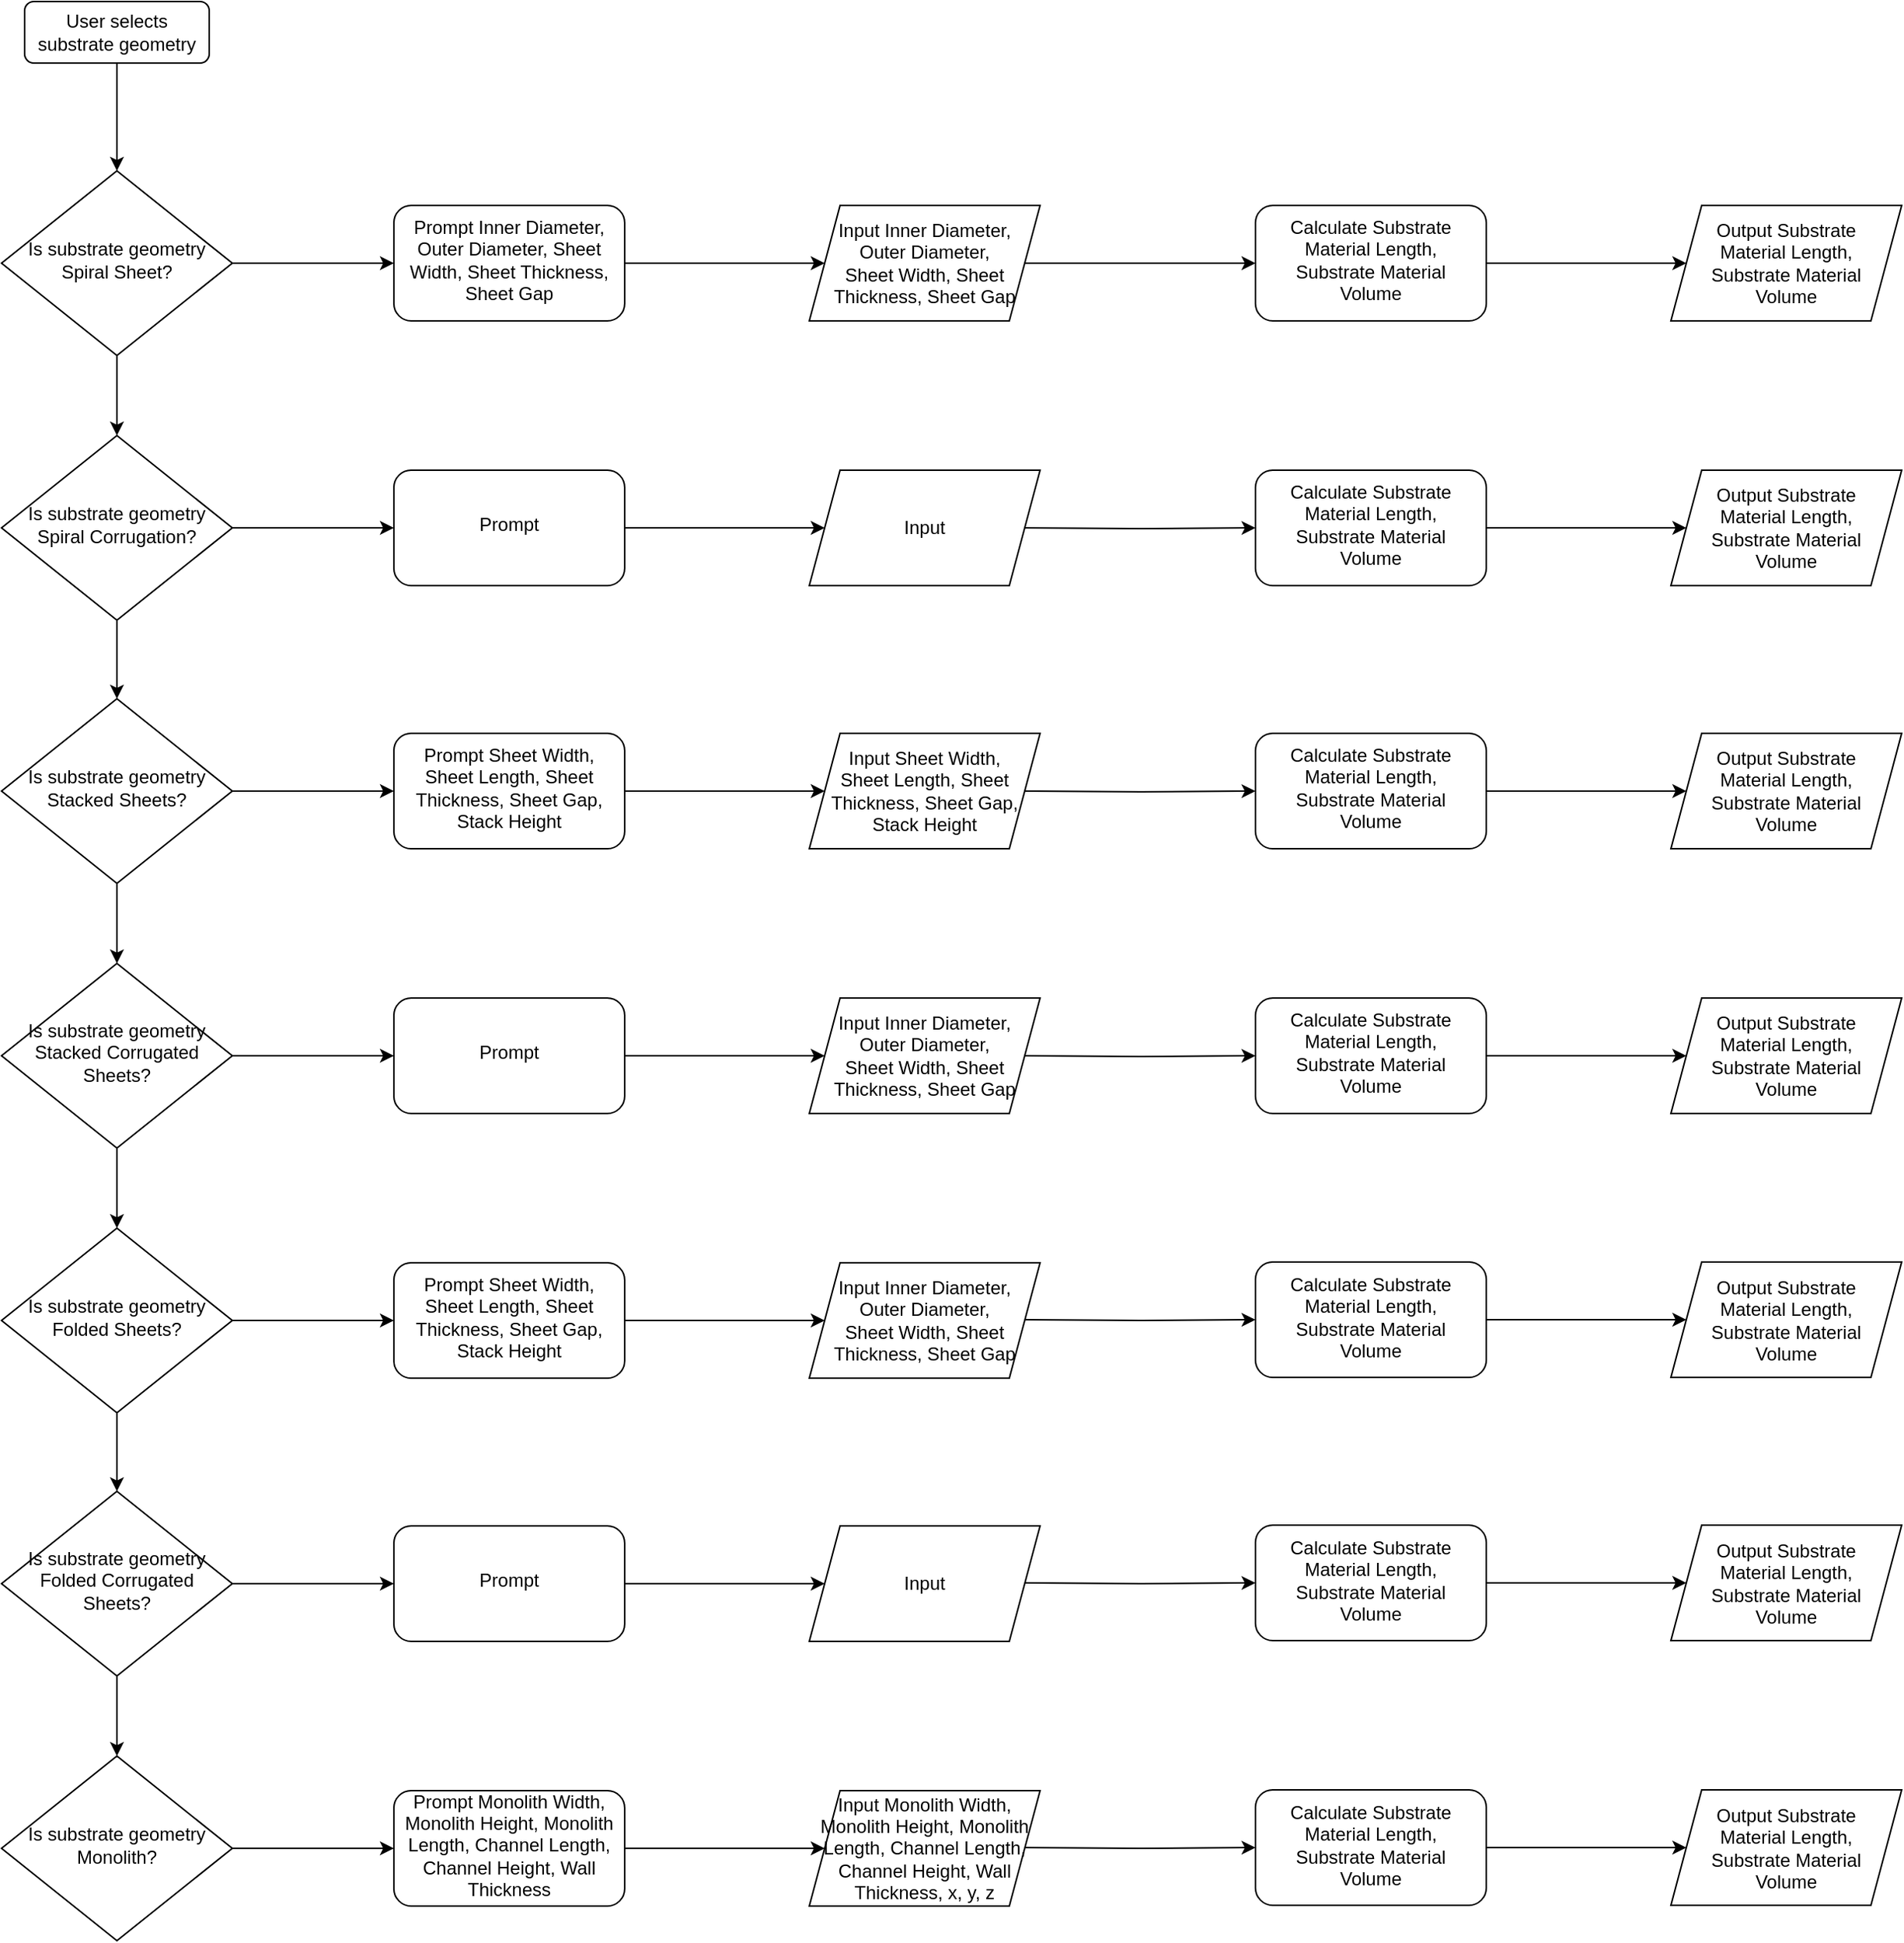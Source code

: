 <mxfile version="21.3.7" type="device">
  <diagram id="C5RBs43oDa-KdzZeNtuy" name="Page-1">
    <mxGraphModel dx="1793" dy="1055" grid="1" gridSize="10" guides="1" tooltips="1" connect="1" arrows="1" fold="1" page="1" pageScale="1" pageWidth="827" pageHeight="1169" math="0" shadow="0">
      <root>
        <mxCell id="WIyWlLk6GJQsqaUBKTNV-0" />
        <mxCell id="WIyWlLk6GJQsqaUBKTNV-1" parent="WIyWlLk6GJQsqaUBKTNV-0" />
        <mxCell id="xzGoxM18uxfmaPfpnqzQ-23" style="edgeStyle=orthogonalEdgeStyle;rounded=0;orthogonalLoop=1;jettySize=auto;html=1;exitX=0.5;exitY=1;exitDx=0;exitDy=0;entryX=0.5;entryY=0;entryDx=0;entryDy=0;" edge="1" parent="WIyWlLk6GJQsqaUBKTNV-1" source="WIyWlLk6GJQsqaUBKTNV-3" target="WIyWlLk6GJQsqaUBKTNV-6">
          <mxGeometry relative="1" as="geometry" />
        </mxCell>
        <mxCell id="WIyWlLk6GJQsqaUBKTNV-3" value="User selects substrate geometry" style="rounded=1;whiteSpace=wrap;html=1;fontSize=12;glass=0;strokeWidth=1;shadow=0;" parent="WIyWlLk6GJQsqaUBKTNV-1" vertex="1">
          <mxGeometry x="160" y="60" width="120" height="40" as="geometry" />
        </mxCell>
        <mxCell id="xzGoxM18uxfmaPfpnqzQ-22" style="edgeStyle=orthogonalEdgeStyle;rounded=0;orthogonalLoop=1;jettySize=auto;html=1;exitX=0.5;exitY=1;exitDx=0;exitDy=0;entryX=0.5;entryY=0;entryDx=0;entryDy=0;" edge="1" parent="WIyWlLk6GJQsqaUBKTNV-1" source="WIyWlLk6GJQsqaUBKTNV-6" target="WIyWlLk6GJQsqaUBKTNV-10">
          <mxGeometry relative="1" as="geometry" />
        </mxCell>
        <mxCell id="xzGoxM18uxfmaPfpnqzQ-28" value="" style="edgeStyle=orthogonalEdgeStyle;rounded=0;orthogonalLoop=1;jettySize=auto;html=1;" edge="1" parent="WIyWlLk6GJQsqaUBKTNV-1" source="WIyWlLk6GJQsqaUBKTNV-6" target="xzGoxM18uxfmaPfpnqzQ-27">
          <mxGeometry relative="1" as="geometry" />
        </mxCell>
        <mxCell id="WIyWlLk6GJQsqaUBKTNV-6" value="Is substrate geometry &lt;br&gt;Spiral Sheet?" style="rhombus;whiteSpace=wrap;html=1;shadow=0;fontFamily=Helvetica;fontSize=12;align=center;strokeWidth=1;spacing=6;spacingTop=-4;aspect=fixed;" parent="WIyWlLk6GJQsqaUBKTNV-1" vertex="1">
          <mxGeometry x="145" y="170" width="150" height="120" as="geometry" />
        </mxCell>
        <mxCell id="xzGoxM18uxfmaPfpnqzQ-24" style="edgeStyle=orthogonalEdgeStyle;rounded=0;orthogonalLoop=1;jettySize=auto;html=1;exitX=0.5;exitY=1;exitDx=0;exitDy=0;entryX=0.5;entryY=0;entryDx=0;entryDy=0;" edge="1" parent="WIyWlLk6GJQsqaUBKTNV-1" source="WIyWlLk6GJQsqaUBKTNV-10" target="xzGoxM18uxfmaPfpnqzQ-3">
          <mxGeometry relative="1" as="geometry" />
        </mxCell>
        <mxCell id="xzGoxM18uxfmaPfpnqzQ-91" style="edgeStyle=orthogonalEdgeStyle;rounded=0;orthogonalLoop=1;jettySize=auto;html=1;exitX=1;exitY=0.5;exitDx=0;exitDy=0;entryX=0;entryY=0.5;entryDx=0;entryDy=0;" edge="1" parent="WIyWlLk6GJQsqaUBKTNV-1" source="WIyWlLk6GJQsqaUBKTNV-10" target="xzGoxM18uxfmaPfpnqzQ-40">
          <mxGeometry relative="1" as="geometry" />
        </mxCell>
        <mxCell id="WIyWlLk6GJQsqaUBKTNV-10" value="Is substrate geometry&lt;br&gt;Spiral Corrugation?" style="rhombus;whiteSpace=wrap;html=1;shadow=0;fontFamily=Helvetica;fontSize=12;align=center;strokeWidth=1;spacing=6;spacingTop=-4;aspect=fixed;" parent="WIyWlLk6GJQsqaUBKTNV-1" vertex="1">
          <mxGeometry x="145" y="342" width="150" height="120" as="geometry" />
        </mxCell>
        <mxCell id="xzGoxM18uxfmaPfpnqzQ-21" style="edgeStyle=orthogonalEdgeStyle;rounded=0;orthogonalLoop=1;jettySize=auto;html=1;exitX=0.5;exitY=1;exitDx=0;exitDy=0;entryX=0.5;entryY=0;entryDx=0;entryDy=0;" edge="1" parent="WIyWlLk6GJQsqaUBKTNV-1" source="xzGoxM18uxfmaPfpnqzQ-3" target="xzGoxM18uxfmaPfpnqzQ-6">
          <mxGeometry relative="1" as="geometry" />
        </mxCell>
        <mxCell id="xzGoxM18uxfmaPfpnqzQ-92" style="edgeStyle=orthogonalEdgeStyle;rounded=0;orthogonalLoop=1;jettySize=auto;html=1;exitX=1;exitY=0.5;exitDx=0;exitDy=0;entryX=0;entryY=0.5;entryDx=0;entryDy=0;" edge="1" parent="WIyWlLk6GJQsqaUBKTNV-1" source="xzGoxM18uxfmaPfpnqzQ-3" target="xzGoxM18uxfmaPfpnqzQ-44">
          <mxGeometry relative="1" as="geometry" />
        </mxCell>
        <mxCell id="xzGoxM18uxfmaPfpnqzQ-3" value="Is substrate geometry&lt;br&gt;Stacked Sheets?" style="rhombus;whiteSpace=wrap;html=1;shadow=0;fontFamily=Helvetica;fontSize=12;align=center;strokeWidth=1;spacing=6;spacingTop=-4;aspect=fixed;" vertex="1" parent="WIyWlLk6GJQsqaUBKTNV-1">
          <mxGeometry x="145" y="513" width="150" height="120" as="geometry" />
        </mxCell>
        <mxCell id="xzGoxM18uxfmaPfpnqzQ-20" style="edgeStyle=orthogonalEdgeStyle;rounded=0;orthogonalLoop=1;jettySize=auto;html=1;exitX=0.5;exitY=1;exitDx=0;exitDy=0;entryX=0.5;entryY=0;entryDx=0;entryDy=0;" edge="1" parent="WIyWlLk6GJQsqaUBKTNV-1" source="xzGoxM18uxfmaPfpnqzQ-6" target="xzGoxM18uxfmaPfpnqzQ-10">
          <mxGeometry relative="1" as="geometry" />
        </mxCell>
        <mxCell id="xzGoxM18uxfmaPfpnqzQ-93" style="edgeStyle=orthogonalEdgeStyle;rounded=0;orthogonalLoop=1;jettySize=auto;html=1;exitX=1;exitY=0.5;exitDx=0;exitDy=0;entryX=0;entryY=0.5;entryDx=0;entryDy=0;" edge="1" parent="WIyWlLk6GJQsqaUBKTNV-1" source="xzGoxM18uxfmaPfpnqzQ-6" target="xzGoxM18uxfmaPfpnqzQ-48">
          <mxGeometry relative="1" as="geometry" />
        </mxCell>
        <mxCell id="xzGoxM18uxfmaPfpnqzQ-6" value="Is substrate geometry&lt;br&gt;Stacked Corrugated Sheets?" style="rhombus;whiteSpace=wrap;html=1;shadow=0;fontFamily=Helvetica;fontSize=12;align=center;strokeWidth=1;spacing=6;spacingTop=-4;aspect=fixed;" vertex="1" parent="WIyWlLk6GJQsqaUBKTNV-1">
          <mxGeometry x="145" y="685" width="150" height="120" as="geometry" />
        </mxCell>
        <mxCell id="xzGoxM18uxfmaPfpnqzQ-25" style="edgeStyle=orthogonalEdgeStyle;rounded=0;orthogonalLoop=1;jettySize=auto;html=1;exitX=0.5;exitY=1;exitDx=0;exitDy=0;entryX=0.5;entryY=0;entryDx=0;entryDy=0;" edge="1" parent="WIyWlLk6GJQsqaUBKTNV-1" source="xzGoxM18uxfmaPfpnqzQ-10" target="xzGoxM18uxfmaPfpnqzQ-15">
          <mxGeometry relative="1" as="geometry" />
        </mxCell>
        <mxCell id="xzGoxM18uxfmaPfpnqzQ-53" style="edgeStyle=orthogonalEdgeStyle;rounded=0;orthogonalLoop=1;jettySize=auto;html=1;exitX=1;exitY=0.5;exitDx=0;exitDy=0;entryX=0;entryY=0.5;entryDx=0;entryDy=0;" edge="1" parent="WIyWlLk6GJQsqaUBKTNV-1" source="xzGoxM18uxfmaPfpnqzQ-10" target="xzGoxM18uxfmaPfpnqzQ-51">
          <mxGeometry relative="1" as="geometry" />
        </mxCell>
        <mxCell id="xzGoxM18uxfmaPfpnqzQ-10" value="Is substrate geometry Folded Sheets?" style="rhombus;whiteSpace=wrap;html=1;shadow=0;fontFamily=Helvetica;fontSize=12;align=center;strokeWidth=1;spacing=6;spacingTop=-4;aspect=fixed;" vertex="1" parent="WIyWlLk6GJQsqaUBKTNV-1">
          <mxGeometry x="145" y="857" width="150" height="120" as="geometry" />
        </mxCell>
        <mxCell id="xzGoxM18uxfmaPfpnqzQ-26" style="edgeStyle=orthogonalEdgeStyle;rounded=0;orthogonalLoop=1;jettySize=auto;html=1;exitX=0.5;exitY=1;exitDx=0;exitDy=0;entryX=0.5;entryY=0;entryDx=0;entryDy=0;" edge="1" parent="WIyWlLk6GJQsqaUBKTNV-1" source="xzGoxM18uxfmaPfpnqzQ-15" target="xzGoxM18uxfmaPfpnqzQ-18">
          <mxGeometry relative="1" as="geometry" />
        </mxCell>
        <mxCell id="xzGoxM18uxfmaPfpnqzQ-57" style="edgeStyle=orthogonalEdgeStyle;rounded=0;orthogonalLoop=1;jettySize=auto;html=1;exitX=1;exitY=0.5;exitDx=0;exitDy=0;entryX=0;entryY=0.5;entryDx=0;entryDy=0;" edge="1" parent="WIyWlLk6GJQsqaUBKTNV-1" source="xzGoxM18uxfmaPfpnqzQ-15" target="xzGoxM18uxfmaPfpnqzQ-55">
          <mxGeometry relative="1" as="geometry" />
        </mxCell>
        <mxCell id="xzGoxM18uxfmaPfpnqzQ-15" value="Is substrate geometry Folded Corrugated Sheets?" style="rhombus;whiteSpace=wrap;html=1;shadow=0;fontFamily=Helvetica;fontSize=12;align=center;strokeWidth=1;spacing=6;spacingTop=-4;resizeHeight=1;aspect=fixed;" vertex="1" parent="WIyWlLk6GJQsqaUBKTNV-1">
          <mxGeometry x="145" y="1028" width="150" height="120" as="geometry" />
        </mxCell>
        <mxCell id="xzGoxM18uxfmaPfpnqzQ-61" style="edgeStyle=orthogonalEdgeStyle;rounded=0;orthogonalLoop=1;jettySize=auto;html=1;exitX=1;exitY=0.5;exitDx=0;exitDy=0;entryX=0;entryY=0.5;entryDx=0;entryDy=0;" edge="1" parent="WIyWlLk6GJQsqaUBKTNV-1" source="xzGoxM18uxfmaPfpnqzQ-18" target="xzGoxM18uxfmaPfpnqzQ-59">
          <mxGeometry relative="1" as="geometry" />
        </mxCell>
        <mxCell id="xzGoxM18uxfmaPfpnqzQ-18" value="Is substrate geometry Monolith?" style="rhombus;whiteSpace=wrap;html=1;shadow=0;fontFamily=Helvetica;fontSize=12;align=center;strokeWidth=1;spacing=6;spacingTop=-4;resizeHeight=1;aspect=fixed;" vertex="1" parent="WIyWlLk6GJQsqaUBKTNV-1">
          <mxGeometry x="145" y="1200" width="150" height="120" as="geometry" />
        </mxCell>
        <mxCell id="xzGoxM18uxfmaPfpnqzQ-35" style="edgeStyle=orthogonalEdgeStyle;rounded=0;orthogonalLoop=1;jettySize=auto;html=1;exitX=1;exitY=0.5;exitDx=0;exitDy=0;entryX=0;entryY=0.5;entryDx=0;entryDy=0;" edge="1" parent="WIyWlLk6GJQsqaUBKTNV-1" source="xzGoxM18uxfmaPfpnqzQ-27" target="xzGoxM18uxfmaPfpnqzQ-36">
          <mxGeometry relative="1" as="geometry">
            <mxPoint x="677" y="230" as="targetPoint" />
          </mxGeometry>
        </mxCell>
        <mxCell id="xzGoxM18uxfmaPfpnqzQ-27" value="Prompt Inner Diameter, Outer Diameter, Sheet Width, Sheet Thickness, Sheet Gap" style="rounded=1;whiteSpace=wrap;html=1;shadow=0;strokeWidth=1;spacing=6;spacingTop=-4;aspect=fixed;" vertex="1" parent="WIyWlLk6GJQsqaUBKTNV-1">
          <mxGeometry x="400" y="192.5" width="150" height="75" as="geometry" />
        </mxCell>
        <mxCell id="xzGoxM18uxfmaPfpnqzQ-66" style="edgeStyle=orthogonalEdgeStyle;rounded=0;orthogonalLoop=1;jettySize=auto;html=1;exitX=1;exitY=0.5;exitDx=0;exitDy=0;entryX=0;entryY=0.5;entryDx=0;entryDy=0;" edge="1" parent="WIyWlLk6GJQsqaUBKTNV-1" source="xzGoxM18uxfmaPfpnqzQ-36" target="xzGoxM18uxfmaPfpnqzQ-64">
          <mxGeometry relative="1" as="geometry" />
        </mxCell>
        <mxCell id="xzGoxM18uxfmaPfpnqzQ-36" value="Input Inner Diameter, &lt;br&gt;Outer Diameter, &lt;br&gt;Sheet Width, Sheet Thickness, Sheet Gap" style="shape=parallelogram;perimeter=parallelogramPerimeter;whiteSpace=wrap;html=1;fixedSize=1;aspect=fixed;" vertex="1" parent="WIyWlLk6GJQsqaUBKTNV-1">
          <mxGeometry x="670" y="192.5" width="150" height="75" as="geometry" />
        </mxCell>
        <mxCell id="xzGoxM18uxfmaPfpnqzQ-94" style="edgeStyle=orthogonalEdgeStyle;rounded=0;orthogonalLoop=1;jettySize=auto;html=1;entryX=0;entryY=0.5;entryDx=0;entryDy=0;" edge="1" parent="WIyWlLk6GJQsqaUBKTNV-1" source="xzGoxM18uxfmaPfpnqzQ-40" target="xzGoxM18uxfmaPfpnqzQ-41">
          <mxGeometry relative="1" as="geometry" />
        </mxCell>
        <mxCell id="xzGoxM18uxfmaPfpnqzQ-40" value="Prompt" style="rounded=1;whiteSpace=wrap;html=1;shadow=0;strokeWidth=1;spacing=6;spacingTop=-4;aspect=fixed;" vertex="1" parent="WIyWlLk6GJQsqaUBKTNV-1">
          <mxGeometry x="400" y="364.5" width="150" height="75" as="geometry" />
        </mxCell>
        <mxCell id="xzGoxM18uxfmaPfpnqzQ-41" value="Input" style="shape=parallelogram;perimeter=parallelogramPerimeter;whiteSpace=wrap;html=1;fixedSize=1;aspect=fixed;" vertex="1" parent="WIyWlLk6GJQsqaUBKTNV-1">
          <mxGeometry x="670" y="364.5" width="150" height="75" as="geometry" />
        </mxCell>
        <mxCell id="xzGoxM18uxfmaPfpnqzQ-43" style="edgeStyle=orthogonalEdgeStyle;rounded=0;orthogonalLoop=1;jettySize=auto;html=1;exitX=1;exitY=0.5;exitDx=0;exitDy=0;entryX=0;entryY=0.5;entryDx=0;entryDy=0;" edge="1" parent="WIyWlLk6GJQsqaUBKTNV-1" source="xzGoxM18uxfmaPfpnqzQ-44" target="xzGoxM18uxfmaPfpnqzQ-45">
          <mxGeometry relative="1" as="geometry">
            <mxPoint x="677" y="577.5" as="targetPoint" />
          </mxGeometry>
        </mxCell>
        <mxCell id="xzGoxM18uxfmaPfpnqzQ-44" value="Prompt Sheet Width, Sheet Length, Sheet Thickness, Sheet Gap, Stack Height" style="rounded=1;whiteSpace=wrap;html=1;shadow=0;strokeWidth=1;spacing=6;spacingTop=-4;aspect=fixed;" vertex="1" parent="WIyWlLk6GJQsqaUBKTNV-1">
          <mxGeometry x="400" y="535.5" width="150" height="75" as="geometry" />
        </mxCell>
        <mxCell id="xzGoxM18uxfmaPfpnqzQ-45" value="Input Sheet Width, &lt;br&gt;Sheet Length, Sheet Thickness, Sheet Gap, Stack Height" style="shape=parallelogram;perimeter=parallelogramPerimeter;whiteSpace=wrap;html=1;fixedSize=1;aspect=fixed;" vertex="1" parent="WIyWlLk6GJQsqaUBKTNV-1">
          <mxGeometry x="670" y="535.5" width="150" height="75" as="geometry" />
        </mxCell>
        <mxCell id="xzGoxM18uxfmaPfpnqzQ-47" style="edgeStyle=orthogonalEdgeStyle;rounded=0;orthogonalLoop=1;jettySize=auto;html=1;exitX=1;exitY=0.5;exitDx=0;exitDy=0;entryX=0;entryY=0.5;entryDx=0;entryDy=0;" edge="1" parent="WIyWlLk6GJQsqaUBKTNV-1" source="xzGoxM18uxfmaPfpnqzQ-48" target="xzGoxM18uxfmaPfpnqzQ-49">
          <mxGeometry relative="1" as="geometry">
            <mxPoint x="677" y="749.5" as="targetPoint" />
          </mxGeometry>
        </mxCell>
        <mxCell id="xzGoxM18uxfmaPfpnqzQ-48" value="Prompt" style="rounded=1;whiteSpace=wrap;html=1;shadow=0;strokeWidth=1;spacing=6;spacingTop=-4;aspect=fixed;" vertex="1" parent="WIyWlLk6GJQsqaUBKTNV-1">
          <mxGeometry x="400" y="707.5" width="150" height="75" as="geometry" />
        </mxCell>
        <mxCell id="xzGoxM18uxfmaPfpnqzQ-49" value="Input Inner Diameter, &lt;br&gt;Outer Diameter, &lt;br&gt;Sheet Width, Sheet Thickness, Sheet Gap" style="shape=parallelogram;perimeter=parallelogramPerimeter;whiteSpace=wrap;html=1;fixedSize=1;aspect=fixed;" vertex="1" parent="WIyWlLk6GJQsqaUBKTNV-1">
          <mxGeometry x="670" y="707.5" width="150" height="75" as="geometry" />
        </mxCell>
        <mxCell id="xzGoxM18uxfmaPfpnqzQ-50" style="edgeStyle=orthogonalEdgeStyle;rounded=0;orthogonalLoop=1;jettySize=auto;html=1;exitX=1;exitY=0.5;exitDx=0;exitDy=0;entryX=0;entryY=0.5;entryDx=0;entryDy=0;" edge="1" parent="WIyWlLk6GJQsqaUBKTNV-1" source="xzGoxM18uxfmaPfpnqzQ-51" target="xzGoxM18uxfmaPfpnqzQ-52">
          <mxGeometry relative="1" as="geometry">
            <mxPoint x="677" y="921.5" as="targetPoint" />
          </mxGeometry>
        </mxCell>
        <mxCell id="xzGoxM18uxfmaPfpnqzQ-51" value="Prompt Sheet Width, Sheet Length, Sheet Thickness, Sheet Gap, Stack Height" style="rounded=1;whiteSpace=wrap;html=1;shadow=0;strokeWidth=1;spacing=6;spacingTop=-4;aspect=fixed;" vertex="1" parent="WIyWlLk6GJQsqaUBKTNV-1">
          <mxGeometry x="400" y="879.5" width="150" height="75" as="geometry" />
        </mxCell>
        <mxCell id="xzGoxM18uxfmaPfpnqzQ-52" value="Input Inner Diameter, &lt;br&gt;Outer Diameter, &lt;br&gt;Sheet Width, Sheet Thickness, Sheet Gap" style="shape=parallelogram;perimeter=parallelogramPerimeter;whiteSpace=wrap;html=1;fixedSize=1;aspect=fixed;" vertex="1" parent="WIyWlLk6GJQsqaUBKTNV-1">
          <mxGeometry x="670" y="879.5" width="150" height="75" as="geometry" />
        </mxCell>
        <mxCell id="xzGoxM18uxfmaPfpnqzQ-54" style="edgeStyle=orthogonalEdgeStyle;rounded=0;orthogonalLoop=1;jettySize=auto;html=1;exitX=1;exitY=0.5;exitDx=0;exitDy=0;entryX=0;entryY=0.5;entryDx=0;entryDy=0;" edge="1" parent="WIyWlLk6GJQsqaUBKTNV-1" source="xzGoxM18uxfmaPfpnqzQ-55" target="xzGoxM18uxfmaPfpnqzQ-56">
          <mxGeometry relative="1" as="geometry">
            <mxPoint x="677" y="1092.5" as="targetPoint" />
          </mxGeometry>
        </mxCell>
        <mxCell id="xzGoxM18uxfmaPfpnqzQ-55" value="Prompt" style="rounded=1;whiteSpace=wrap;html=1;shadow=0;strokeWidth=1;spacing=6;spacingTop=-4;aspect=fixed;" vertex="1" parent="WIyWlLk6GJQsqaUBKTNV-1">
          <mxGeometry x="400" y="1050.5" width="150" height="75" as="geometry" />
        </mxCell>
        <mxCell id="xzGoxM18uxfmaPfpnqzQ-56" value="Input" style="shape=parallelogram;perimeter=parallelogramPerimeter;whiteSpace=wrap;html=1;fixedSize=1;aspect=fixed;" vertex="1" parent="WIyWlLk6GJQsqaUBKTNV-1">
          <mxGeometry x="670" y="1050.5" width="150" height="75" as="geometry" />
        </mxCell>
        <mxCell id="xzGoxM18uxfmaPfpnqzQ-58" style="edgeStyle=orthogonalEdgeStyle;rounded=0;orthogonalLoop=1;jettySize=auto;html=1;exitX=1;exitY=0.5;exitDx=0;exitDy=0;entryX=0;entryY=0.5;entryDx=0;entryDy=0;" edge="1" parent="WIyWlLk6GJQsqaUBKTNV-1" source="xzGoxM18uxfmaPfpnqzQ-59" target="xzGoxM18uxfmaPfpnqzQ-60">
          <mxGeometry relative="1" as="geometry">
            <mxPoint x="677" y="1264.5" as="targetPoint" />
          </mxGeometry>
        </mxCell>
        <mxCell id="xzGoxM18uxfmaPfpnqzQ-59" value="Prompt Monolith Width, Monolith Height, Monolith Length, Channel Length, Channel Height, Wall Thickness" style="rounded=1;whiteSpace=wrap;html=1;shadow=0;strokeWidth=1;spacing=6;spacingTop=-4;aspect=fixed;" vertex="1" parent="WIyWlLk6GJQsqaUBKTNV-1">
          <mxGeometry x="400" y="1222.5" width="150" height="75" as="geometry" />
        </mxCell>
        <mxCell id="xzGoxM18uxfmaPfpnqzQ-60" value="Input Monolith Width, Monolith Height, Monolith Length, Channel Length, Channel Height, Wall Thickness, x, y, z" style="shape=parallelogram;perimeter=parallelogramPerimeter;whiteSpace=wrap;html=1;fixedSize=1;aspect=fixed;" vertex="1" parent="WIyWlLk6GJQsqaUBKTNV-1">
          <mxGeometry x="670" y="1222.5" width="150" height="75" as="geometry" />
        </mxCell>
        <mxCell id="xzGoxM18uxfmaPfpnqzQ-63" style="edgeStyle=orthogonalEdgeStyle;rounded=0;orthogonalLoop=1;jettySize=auto;html=1;exitX=1;exitY=0.5;exitDx=0;exitDy=0;entryX=0;entryY=0.5;entryDx=0;entryDy=0;" edge="1" parent="WIyWlLk6GJQsqaUBKTNV-1" source="xzGoxM18uxfmaPfpnqzQ-64" target="xzGoxM18uxfmaPfpnqzQ-65">
          <mxGeometry relative="1" as="geometry">
            <mxPoint x="1237" y="230" as="targetPoint" />
          </mxGeometry>
        </mxCell>
        <mxCell id="xzGoxM18uxfmaPfpnqzQ-64" value="Calculate Substrate Material Length, &lt;br&gt;Substrate Material Volume" style="rounded=1;whiteSpace=wrap;html=1;shadow=0;strokeWidth=1;spacing=6;spacingTop=-4;aspect=fixed;" vertex="1" parent="WIyWlLk6GJQsqaUBKTNV-1">
          <mxGeometry x="960" y="192.5" width="150" height="75" as="geometry" />
        </mxCell>
        <mxCell id="xzGoxM18uxfmaPfpnqzQ-65" value="Output Substrate&lt;br&gt;Material Length,&lt;br style=&quot;border-color: var(--border-color);&quot;&gt;Substrate Material&lt;br&gt;Volume" style="shape=parallelogram;perimeter=parallelogramPerimeter;whiteSpace=wrap;html=1;fixedSize=1;aspect=fixed;" vertex="1" parent="WIyWlLk6GJQsqaUBKTNV-1">
          <mxGeometry x="1230" y="192.5" width="150" height="75" as="geometry" />
        </mxCell>
        <mxCell id="xzGoxM18uxfmaPfpnqzQ-67" style="edgeStyle=orthogonalEdgeStyle;rounded=0;orthogonalLoop=1;jettySize=auto;html=1;exitX=1;exitY=0.5;exitDx=0;exitDy=0;entryX=0;entryY=0.5;entryDx=0;entryDy=0;" edge="1" parent="WIyWlLk6GJQsqaUBKTNV-1" target="xzGoxM18uxfmaPfpnqzQ-69">
          <mxGeometry relative="1" as="geometry">
            <mxPoint x="810" y="402" as="sourcePoint" />
          </mxGeometry>
        </mxCell>
        <mxCell id="xzGoxM18uxfmaPfpnqzQ-68" style="edgeStyle=orthogonalEdgeStyle;rounded=0;orthogonalLoop=1;jettySize=auto;html=1;exitX=1;exitY=0.5;exitDx=0;exitDy=0;entryX=0;entryY=0.5;entryDx=0;entryDy=0;" edge="1" parent="WIyWlLk6GJQsqaUBKTNV-1" source="xzGoxM18uxfmaPfpnqzQ-69" target="xzGoxM18uxfmaPfpnqzQ-70">
          <mxGeometry relative="1" as="geometry">
            <mxPoint x="1237" y="402" as="targetPoint" />
          </mxGeometry>
        </mxCell>
        <mxCell id="xzGoxM18uxfmaPfpnqzQ-69" value="Calculate Substrate Material Length,&lt;br style=&quot;border-color: var(--border-color);&quot;&gt;Substrate Material Volume" style="rounded=1;whiteSpace=wrap;html=1;shadow=0;strokeWidth=1;spacing=6;spacingTop=-4;aspect=fixed;" vertex="1" parent="WIyWlLk6GJQsqaUBKTNV-1">
          <mxGeometry x="960" y="364.5" width="150" height="75" as="geometry" />
        </mxCell>
        <mxCell id="xzGoxM18uxfmaPfpnqzQ-70" value="Output Substrate&lt;br style=&quot;border-color: var(--border-color);&quot;&gt;Material Length,&lt;br style=&quot;border-color: var(--border-color);&quot;&gt;Substrate Material&lt;br style=&quot;border-color: var(--border-color);&quot;&gt;Volume" style="shape=parallelogram;perimeter=parallelogramPerimeter;whiteSpace=wrap;html=1;fixedSize=1;aspect=fixed;" vertex="1" parent="WIyWlLk6GJQsqaUBKTNV-1">
          <mxGeometry x="1230" y="364.5" width="150" height="75" as="geometry" />
        </mxCell>
        <mxCell id="xzGoxM18uxfmaPfpnqzQ-71" style="edgeStyle=orthogonalEdgeStyle;rounded=0;orthogonalLoop=1;jettySize=auto;html=1;exitX=1;exitY=0.5;exitDx=0;exitDy=0;entryX=0;entryY=0.5;entryDx=0;entryDy=0;" edge="1" parent="WIyWlLk6GJQsqaUBKTNV-1" target="xzGoxM18uxfmaPfpnqzQ-73">
          <mxGeometry relative="1" as="geometry">
            <mxPoint x="810" y="573" as="sourcePoint" />
          </mxGeometry>
        </mxCell>
        <mxCell id="xzGoxM18uxfmaPfpnqzQ-72" style="edgeStyle=orthogonalEdgeStyle;rounded=0;orthogonalLoop=1;jettySize=auto;html=1;exitX=1;exitY=0.5;exitDx=0;exitDy=0;entryX=0;entryY=0.5;entryDx=0;entryDy=0;" edge="1" parent="WIyWlLk6GJQsqaUBKTNV-1" source="xzGoxM18uxfmaPfpnqzQ-73" target="xzGoxM18uxfmaPfpnqzQ-74">
          <mxGeometry relative="1" as="geometry">
            <mxPoint x="1237" y="573" as="targetPoint" />
          </mxGeometry>
        </mxCell>
        <mxCell id="xzGoxM18uxfmaPfpnqzQ-73" value="Calculate Substrate Material Length,&lt;br style=&quot;border-color: var(--border-color);&quot;&gt;Substrate Material Volume" style="rounded=1;whiteSpace=wrap;html=1;shadow=0;strokeWidth=1;spacing=6;spacingTop=-4;aspect=fixed;" vertex="1" parent="WIyWlLk6GJQsqaUBKTNV-1">
          <mxGeometry x="960" y="535.5" width="150" height="75" as="geometry" />
        </mxCell>
        <mxCell id="xzGoxM18uxfmaPfpnqzQ-74" value="Output Substrate&lt;br style=&quot;border-color: var(--border-color);&quot;&gt;Material Length,&lt;br style=&quot;border-color: var(--border-color);&quot;&gt;Substrate Material&lt;br style=&quot;border-color: var(--border-color);&quot;&gt;Volume" style="shape=parallelogram;perimeter=parallelogramPerimeter;whiteSpace=wrap;html=1;fixedSize=1;aspect=fixed;" vertex="1" parent="WIyWlLk6GJQsqaUBKTNV-1">
          <mxGeometry x="1230" y="535.5" width="150" height="75" as="geometry" />
        </mxCell>
        <mxCell id="xzGoxM18uxfmaPfpnqzQ-75" style="edgeStyle=orthogonalEdgeStyle;rounded=0;orthogonalLoop=1;jettySize=auto;html=1;exitX=1;exitY=0.5;exitDx=0;exitDy=0;entryX=0;entryY=0.5;entryDx=0;entryDy=0;" edge="1" parent="WIyWlLk6GJQsqaUBKTNV-1" target="xzGoxM18uxfmaPfpnqzQ-77">
          <mxGeometry relative="1" as="geometry">
            <mxPoint x="810" y="745" as="sourcePoint" />
          </mxGeometry>
        </mxCell>
        <mxCell id="xzGoxM18uxfmaPfpnqzQ-76" style="edgeStyle=orthogonalEdgeStyle;rounded=0;orthogonalLoop=1;jettySize=auto;html=1;exitX=1;exitY=0.5;exitDx=0;exitDy=0;entryX=0;entryY=0.5;entryDx=0;entryDy=0;" edge="1" parent="WIyWlLk6GJQsqaUBKTNV-1" source="xzGoxM18uxfmaPfpnqzQ-77" target="xzGoxM18uxfmaPfpnqzQ-78">
          <mxGeometry relative="1" as="geometry">
            <mxPoint x="1237" y="745" as="targetPoint" />
          </mxGeometry>
        </mxCell>
        <mxCell id="xzGoxM18uxfmaPfpnqzQ-77" value="Calculate Substrate Material Length,&lt;br style=&quot;border-color: var(--border-color);&quot;&gt;Substrate Material Volume" style="rounded=1;whiteSpace=wrap;html=1;shadow=0;strokeWidth=1;spacing=6;spacingTop=-4;aspect=fixed;" vertex="1" parent="WIyWlLk6GJQsqaUBKTNV-1">
          <mxGeometry x="960" y="707.5" width="150" height="75" as="geometry" />
        </mxCell>
        <mxCell id="xzGoxM18uxfmaPfpnqzQ-78" value="Output Substrate&lt;br style=&quot;border-color: var(--border-color);&quot;&gt;Material Length,&lt;br style=&quot;border-color: var(--border-color);&quot;&gt;Substrate Material&lt;br style=&quot;border-color: var(--border-color);&quot;&gt;Volume" style="shape=parallelogram;perimeter=parallelogramPerimeter;whiteSpace=wrap;html=1;fixedSize=1;aspect=fixed;" vertex="1" parent="WIyWlLk6GJQsqaUBKTNV-1">
          <mxGeometry x="1230" y="707.5" width="150" height="75" as="geometry" />
        </mxCell>
        <mxCell id="xzGoxM18uxfmaPfpnqzQ-79" style="edgeStyle=orthogonalEdgeStyle;rounded=0;orthogonalLoop=1;jettySize=auto;html=1;exitX=1;exitY=0.5;exitDx=0;exitDy=0;entryX=0;entryY=0.5;entryDx=0;entryDy=0;" edge="1" parent="WIyWlLk6GJQsqaUBKTNV-1" target="xzGoxM18uxfmaPfpnqzQ-81">
          <mxGeometry relative="1" as="geometry">
            <mxPoint x="810" y="916.5" as="sourcePoint" />
          </mxGeometry>
        </mxCell>
        <mxCell id="xzGoxM18uxfmaPfpnqzQ-80" style="edgeStyle=orthogonalEdgeStyle;rounded=0;orthogonalLoop=1;jettySize=auto;html=1;exitX=1;exitY=0.5;exitDx=0;exitDy=0;entryX=0;entryY=0.5;entryDx=0;entryDy=0;" edge="1" parent="WIyWlLk6GJQsqaUBKTNV-1" source="xzGoxM18uxfmaPfpnqzQ-81" target="xzGoxM18uxfmaPfpnqzQ-82">
          <mxGeometry relative="1" as="geometry">
            <mxPoint x="1237" y="916.5" as="targetPoint" />
          </mxGeometry>
        </mxCell>
        <mxCell id="xzGoxM18uxfmaPfpnqzQ-81" value="Calculate Substrate Material Length,&lt;br style=&quot;border-color: var(--border-color);&quot;&gt;Substrate Material Volume" style="rounded=1;whiteSpace=wrap;html=1;shadow=0;strokeWidth=1;spacing=6;spacingTop=-4;aspect=fixed;" vertex="1" parent="WIyWlLk6GJQsqaUBKTNV-1">
          <mxGeometry x="960" y="879" width="150" height="75" as="geometry" />
        </mxCell>
        <mxCell id="xzGoxM18uxfmaPfpnqzQ-82" value="Output Substrate&lt;br style=&quot;border-color: var(--border-color);&quot;&gt;Material Length,&lt;br style=&quot;border-color: var(--border-color);&quot;&gt;Substrate Material&lt;br style=&quot;border-color: var(--border-color);&quot;&gt;Volume" style="shape=parallelogram;perimeter=parallelogramPerimeter;whiteSpace=wrap;html=1;fixedSize=1;aspect=fixed;" vertex="1" parent="WIyWlLk6GJQsqaUBKTNV-1">
          <mxGeometry x="1230" y="879" width="150" height="75" as="geometry" />
        </mxCell>
        <mxCell id="xzGoxM18uxfmaPfpnqzQ-83" style="edgeStyle=orthogonalEdgeStyle;rounded=0;orthogonalLoop=1;jettySize=auto;html=1;exitX=1;exitY=0.5;exitDx=0;exitDy=0;entryX=0;entryY=0.5;entryDx=0;entryDy=0;" edge="1" parent="WIyWlLk6GJQsqaUBKTNV-1" target="xzGoxM18uxfmaPfpnqzQ-85">
          <mxGeometry relative="1" as="geometry">
            <mxPoint x="810" y="1087.5" as="sourcePoint" />
          </mxGeometry>
        </mxCell>
        <mxCell id="xzGoxM18uxfmaPfpnqzQ-84" style="edgeStyle=orthogonalEdgeStyle;rounded=0;orthogonalLoop=1;jettySize=auto;html=1;exitX=1;exitY=0.5;exitDx=0;exitDy=0;entryX=0;entryY=0.5;entryDx=0;entryDy=0;" edge="1" parent="WIyWlLk6GJQsqaUBKTNV-1" source="xzGoxM18uxfmaPfpnqzQ-85" target="xzGoxM18uxfmaPfpnqzQ-86">
          <mxGeometry relative="1" as="geometry">
            <mxPoint x="1237" y="1087.5" as="targetPoint" />
          </mxGeometry>
        </mxCell>
        <mxCell id="xzGoxM18uxfmaPfpnqzQ-85" value="Calculate Substrate Material Length,&lt;br style=&quot;border-color: var(--border-color);&quot;&gt;Substrate Material Volume" style="rounded=1;whiteSpace=wrap;html=1;shadow=0;strokeWidth=1;spacing=6;spacingTop=-4;aspect=fixed;" vertex="1" parent="WIyWlLk6GJQsqaUBKTNV-1">
          <mxGeometry x="960" y="1050" width="150" height="75" as="geometry" />
        </mxCell>
        <mxCell id="xzGoxM18uxfmaPfpnqzQ-86" value="Output Substrate&lt;br style=&quot;border-color: var(--border-color);&quot;&gt;Material Length,&lt;br style=&quot;border-color: var(--border-color);&quot;&gt;Substrate Material&lt;br style=&quot;border-color: var(--border-color);&quot;&gt;Volume" style="shape=parallelogram;perimeter=parallelogramPerimeter;whiteSpace=wrap;html=1;fixedSize=1;aspect=fixed;" vertex="1" parent="WIyWlLk6GJQsqaUBKTNV-1">
          <mxGeometry x="1230" y="1050" width="150" height="75" as="geometry" />
        </mxCell>
        <mxCell id="xzGoxM18uxfmaPfpnqzQ-87" style="edgeStyle=orthogonalEdgeStyle;rounded=0;orthogonalLoop=1;jettySize=auto;html=1;exitX=1;exitY=0.5;exitDx=0;exitDy=0;entryX=0;entryY=0.5;entryDx=0;entryDy=0;" edge="1" parent="WIyWlLk6GJQsqaUBKTNV-1" target="xzGoxM18uxfmaPfpnqzQ-89">
          <mxGeometry relative="1" as="geometry">
            <mxPoint x="810" y="1259.5" as="sourcePoint" />
          </mxGeometry>
        </mxCell>
        <mxCell id="xzGoxM18uxfmaPfpnqzQ-88" style="edgeStyle=orthogonalEdgeStyle;rounded=0;orthogonalLoop=1;jettySize=auto;html=1;exitX=1;exitY=0.5;exitDx=0;exitDy=0;entryX=0;entryY=0.5;entryDx=0;entryDy=0;" edge="1" parent="WIyWlLk6GJQsqaUBKTNV-1" source="xzGoxM18uxfmaPfpnqzQ-89" target="xzGoxM18uxfmaPfpnqzQ-90">
          <mxGeometry relative="1" as="geometry">
            <mxPoint x="1237" y="1259.5" as="targetPoint" />
          </mxGeometry>
        </mxCell>
        <mxCell id="xzGoxM18uxfmaPfpnqzQ-89" value="Calculate Substrate Material Length,&lt;br style=&quot;border-color: var(--border-color);&quot;&gt;Substrate Material Volume" style="rounded=1;whiteSpace=wrap;html=1;shadow=0;strokeWidth=1;spacing=6;spacingTop=-4;aspect=fixed;" vertex="1" parent="WIyWlLk6GJQsqaUBKTNV-1">
          <mxGeometry x="960" y="1222" width="150" height="75" as="geometry" />
        </mxCell>
        <mxCell id="xzGoxM18uxfmaPfpnqzQ-90" value="Output Substrate&lt;br style=&quot;border-color: var(--border-color);&quot;&gt;Material Length,&lt;br style=&quot;border-color: var(--border-color);&quot;&gt;Substrate Material&lt;br style=&quot;border-color: var(--border-color);&quot;&gt;Volume" style="shape=parallelogram;perimeter=parallelogramPerimeter;whiteSpace=wrap;html=1;fixedSize=1;aspect=fixed;" vertex="1" parent="WIyWlLk6GJQsqaUBKTNV-1">
          <mxGeometry x="1230" y="1222" width="150" height="75" as="geometry" />
        </mxCell>
      </root>
    </mxGraphModel>
  </diagram>
</mxfile>
